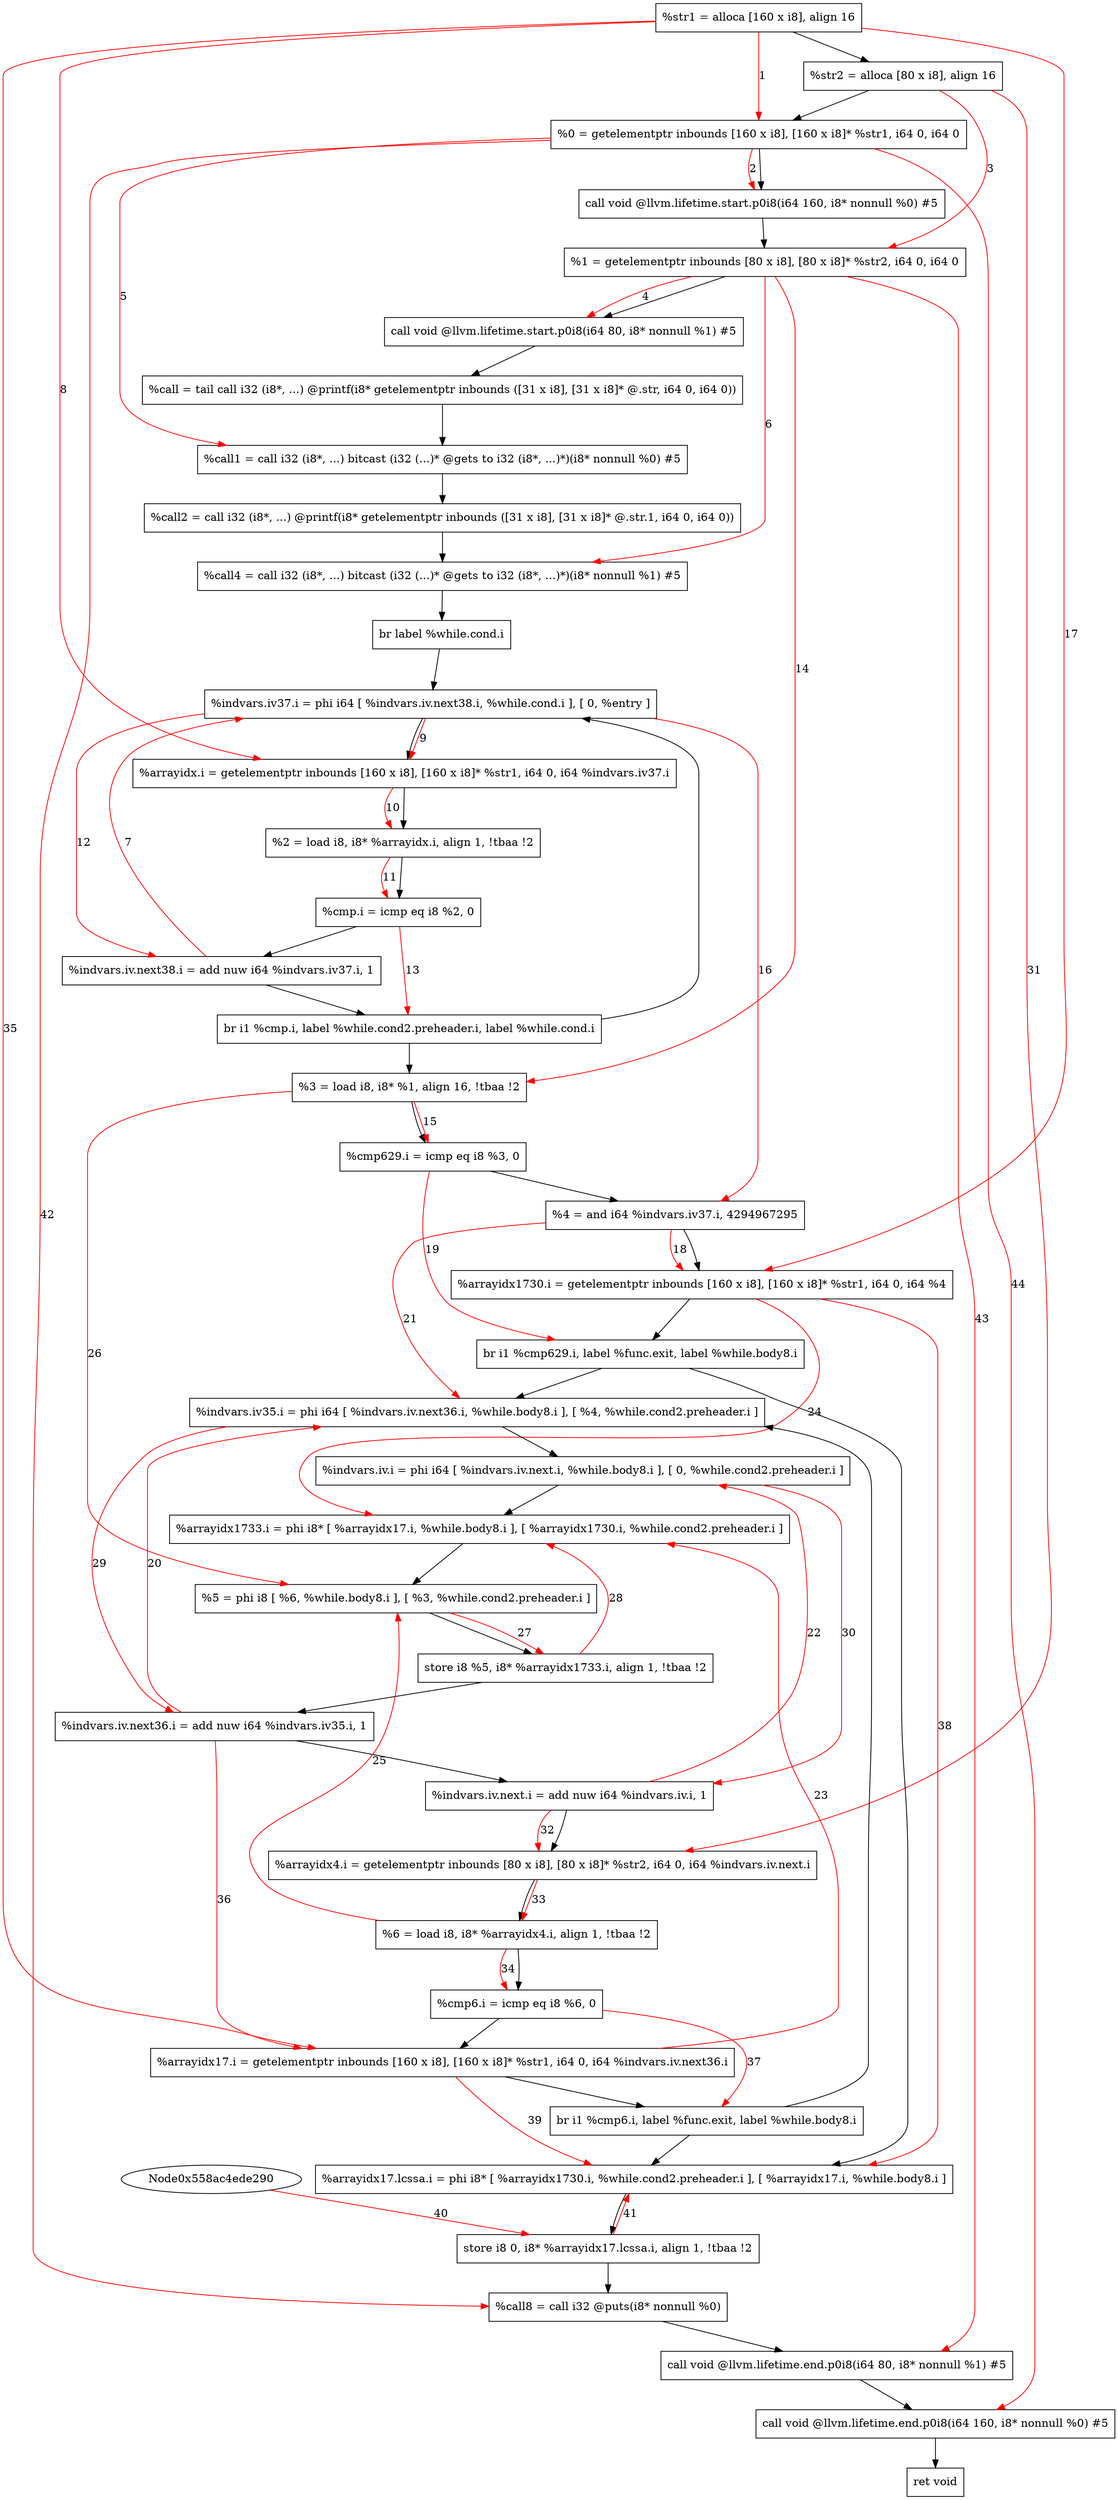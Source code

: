 digraph "CDFG for'main' function" {
	Node0x558ac4edef88[shape=record, label="  %str1 = alloca [160 x i8], align 16"]
	Node0x558ac4edfe58[shape=record, label="  %str2 = alloca [80 x i8], align 16"]
	Node0x558ac4edff08[shape=record, label="  %0 = getelementptr inbounds [160 x i8], [160 x i8]* %str1, i64 0, i64 0"]
	Node0x558ac4ee0158[shape=record, label="  call void @llvm.lifetime.start.p0i8(i64 160, i8* nonnull %0) #5"]
	Node0x558ac4ee0248[shape=record, label="  %1 = getelementptr inbounds [80 x i8], [80 x i8]* %str2, i64 0, i64 0"]
	Node0x558ac4ee0338[shape=record, label="  call void @llvm.lifetime.start.p0i8(i64 80, i8* nonnull %1) #5"]
	Node0x558ac4ee0790[shape=record, label="  %call = tail call i32 (i8*, ...) @printf(i8* getelementptr inbounds ([31 x i8], [31 x i8]* @.str, i64 0, i64 0))"]
	Node0x558ac4ee0a10[shape=record, label="  %call1 = call i32 (i8*, ...) bitcast (i32 (...)* @gets to i32 (i8*, ...)*)(i8* nonnull %0) #5"]
	Node0x558ac4ee0ba0[shape=record, label="  %call2 = call i32 (i8*, ...) @printf(i8* getelementptr inbounds ([31 x i8], [31 x i8]* @.str.1, i64 0, i64 0))"]
	Node0x558ac4ee0c90[shape=record, label="  %call4 = call i32 (i8*, ...) bitcast (i32 (...)* @gets to i32 (i8*, ...)*)(i8* nonnull %1) #5"]
	Node0x558ac4ee0e48[shape=record, label="  br label %while.cond.i"]
	Node0x558ac4ee0f48[shape=record, label="  %indvars.iv37.i = phi i64 [ %indvars.iv.next38.i, %while.cond.i ], [ 0, %entry ]"]
	Node0x558ac4ee1028[shape=record, label="  %arrayidx.i = getelementptr inbounds [160 x i8], [160 x i8]* %str1, i64 0, i64 %indvars.iv37.i"]
	Node0x558ac4ee10c8[shape=record, label="  %2 = load i8, i8* %arrayidx.i, align 1, !tbaa !2"]
	Node0x558ac4ee1170[shape=record, label="  %cmp.i = icmp eq i8 %2, 0"]
	Node0x558ac4ee1210[shape=record, label="  %indvars.iv.next38.i = add nuw i64 %indvars.iv37.i, 1"]
	Node0x558ac4ee14b8[shape=record, label="  br i1 %cmp.i, label %while.cond2.preheader.i, label %while.cond.i"]
	Node0x558ac4ee0de8[shape=record, label="  %3 = load i8, i8* %1, align 16, !tbaa !2"]
	Node0x558ac4ee1530[shape=record, label="  %cmp629.i = icmp eq i8 %3, 0"]
	Node0x558ac4ee15a0[shape=record, label="  %4 = and i64 %indvars.iv37.i, 4294967295"]
	Node0x558ac4ee1678[shape=record, label="  %arrayidx1730.i = getelementptr inbounds [160 x i8], [160 x i8]* %str1, i64 0, i64 %4"]
	Node0x558ac4ee18d8[shape=record, label="  br i1 %cmp629.i, label %func.exit, label %while.body8.i"]
	Node0x558ac4ee21c8[shape=record, label="  %indvars.iv35.i = phi i64 [ %indvars.iv.next36.i, %while.body8.i ], [ %4, %while.cond2.preheader.i ]"]
	Node0x558ac4ee2378[shape=record, label="  %indvars.iv.i = phi i64 [ %indvars.iv.next.i, %while.body8.i ], [ 0, %while.cond2.preheader.i ]"]
	Node0x558ac4ee2508[shape=record, label="  %arrayidx1733.i = phi i8* [ %arrayidx17.i, %while.body8.i ], [ %arrayidx1730.i, %while.cond2.preheader.i ]"]
	Node0x558ac4ee2648[shape=record, label="  %5 = phi i8 [ %6, %while.body8.i ], [ %3, %while.cond2.preheader.i ]"]
	Node0x558ac4ee2710[shape=record, label="  store i8 %5, i8* %arrayidx1733.i, align 1, !tbaa !2"]
	Node0x558ac4ee2790[shape=record, label="  %indvars.iv.next36.i = add nuw i64 %indvars.iv35.i, 1"]
	Node0x558ac4ee2800[shape=record, label="  %indvars.iv.next.i = add nuw i64 %indvars.iv.i, 1"]
	Node0x558ac4ee2888[shape=record, label="  %arrayidx4.i = getelementptr inbounds [80 x i8], [80 x i8]* %str2, i64 0, i64 %indvars.iv.next.i"]
	Node0x558ac4ee22d8[shape=record, label="  %6 = load i8, i8* %arrayidx4.i, align 1, !tbaa !2"]
	Node0x558ac4ee2910[shape=record, label="  %cmp6.i = icmp eq i8 %6, 0"]
	Node0x558ac4ee2998[shape=record, label="  %arrayidx17.i = getelementptr inbounds [160 x i8], [160 x i8]* %str1, i64 0, i64 %indvars.iv.next36.i"]
	Node0x558ac4ee2d58[shape=record, label="  br i1 %cmp6.i, label %func.exit, label %while.body8.i"]
	Node0x558ac4ee2da8[shape=record, label="  %arrayidx17.lcssa.i = phi i8* [ %arrayidx1730.i, %while.cond2.preheader.i ], [ %arrayidx17.i, %while.body8.i ]"]
	Node0x558ac4ee2e70[shape=record, label="  store i8 0, i8* %arrayidx17.lcssa.i, align 1, !tbaa !2"]
	Node0x558ac4ee2f80[shape=record, label="  %call8 = call i32 @puts(i8* nonnull %0)"]
	Node0x558ac4ee30e8[shape=record, label="  call void @llvm.lifetime.end.p0i8(i64 80, i8* nonnull %1) #5"]
	Node0x558ac4ee31f8[shape=record, label="  call void @llvm.lifetime.end.p0i8(i64 160, i8* nonnull %0) #5"]
	Node0x558ac4ee25a0[shape=record, label="  ret void"]
	Node0x558ac4edef88 -> Node0x558ac4edfe58
	Node0x558ac4edfe58 -> Node0x558ac4edff08
	Node0x558ac4edff08 -> Node0x558ac4ee0158
	Node0x558ac4ee0158 -> Node0x558ac4ee0248
	Node0x558ac4ee0248 -> Node0x558ac4ee0338
	Node0x558ac4ee0338 -> Node0x558ac4ee0790
	Node0x558ac4ee0790 -> Node0x558ac4ee0a10
	Node0x558ac4ee0a10 -> Node0x558ac4ee0ba0
	Node0x558ac4ee0ba0 -> Node0x558ac4ee0c90
	Node0x558ac4ee0c90 -> Node0x558ac4ee0e48
	Node0x558ac4ee0e48 -> Node0x558ac4ee0f48
	Node0x558ac4ee0f48 -> Node0x558ac4ee1028
	Node0x558ac4ee1028 -> Node0x558ac4ee10c8
	Node0x558ac4ee10c8 -> Node0x558ac4ee1170
	Node0x558ac4ee1170 -> Node0x558ac4ee1210
	Node0x558ac4ee1210 -> Node0x558ac4ee14b8
	Node0x558ac4ee14b8 -> Node0x558ac4ee0de8
	Node0x558ac4ee14b8 -> Node0x558ac4ee0f48
	Node0x558ac4ee0de8 -> Node0x558ac4ee1530
	Node0x558ac4ee1530 -> Node0x558ac4ee15a0
	Node0x558ac4ee15a0 -> Node0x558ac4ee1678
	Node0x558ac4ee1678 -> Node0x558ac4ee18d8
	Node0x558ac4ee18d8 -> Node0x558ac4ee2da8
	Node0x558ac4ee18d8 -> Node0x558ac4ee21c8
	Node0x558ac4ee21c8 -> Node0x558ac4ee2378
	Node0x558ac4ee2378 -> Node0x558ac4ee2508
	Node0x558ac4ee2508 -> Node0x558ac4ee2648
	Node0x558ac4ee2648 -> Node0x558ac4ee2710
	Node0x558ac4ee2710 -> Node0x558ac4ee2790
	Node0x558ac4ee2790 -> Node0x558ac4ee2800
	Node0x558ac4ee2800 -> Node0x558ac4ee2888
	Node0x558ac4ee2888 -> Node0x558ac4ee22d8
	Node0x558ac4ee22d8 -> Node0x558ac4ee2910
	Node0x558ac4ee2910 -> Node0x558ac4ee2998
	Node0x558ac4ee2998 -> Node0x558ac4ee2d58
	Node0x558ac4ee2d58 -> Node0x558ac4ee2da8
	Node0x558ac4ee2d58 -> Node0x558ac4ee21c8
	Node0x558ac4ee2da8 -> Node0x558ac4ee2e70
	Node0x558ac4ee2e70 -> Node0x558ac4ee2f80
	Node0x558ac4ee2f80 -> Node0x558ac4ee30e8
	Node0x558ac4ee30e8 -> Node0x558ac4ee31f8
	Node0x558ac4ee31f8 -> Node0x558ac4ee25a0
edge [color=red]
	Node0x558ac4edef88 -> Node0x558ac4edff08[label="1"]
	Node0x558ac4edff08 -> Node0x558ac4ee0158[label="2"]
	Node0x558ac4edfe58 -> Node0x558ac4ee0248[label="3"]
	Node0x558ac4ee0248 -> Node0x558ac4ee0338[label="4"]
	Node0x558ac4edff08 -> Node0x558ac4ee0a10[label="5"]
	Node0x558ac4ee0248 -> Node0x558ac4ee0c90[label="6"]
	Node0x558ac4ee1210 -> Node0x558ac4ee0f48[label="7"]
	Node0x558ac4edef88 -> Node0x558ac4ee1028[label="8"]
	Node0x558ac4ee0f48 -> Node0x558ac4ee1028[label="9"]
	Node0x558ac4ee1028 -> Node0x558ac4ee10c8[label="10"]
	Node0x558ac4ee10c8 -> Node0x558ac4ee1170[label="11"]
	Node0x558ac4ee0f48 -> Node0x558ac4ee1210[label="12"]
	Node0x558ac4ee1170 -> Node0x558ac4ee14b8[label="13"]
	Node0x558ac4ee0248 -> Node0x558ac4ee0de8[label="14"]
	Node0x558ac4ee0de8 -> Node0x558ac4ee1530[label="15"]
	Node0x558ac4ee0f48 -> Node0x558ac4ee15a0[label="16"]
	Node0x558ac4edef88 -> Node0x558ac4ee1678[label="17"]
	Node0x558ac4ee15a0 -> Node0x558ac4ee1678[label="18"]
	Node0x558ac4ee1530 -> Node0x558ac4ee18d8[label="19"]
	Node0x558ac4ee2790 -> Node0x558ac4ee21c8[label="20"]
	Node0x558ac4ee15a0 -> Node0x558ac4ee21c8[label="21"]
	Node0x558ac4ee2800 -> Node0x558ac4ee2378[label="22"]
	Node0x558ac4ee2998 -> Node0x558ac4ee2508[label="23"]
	Node0x558ac4ee1678 -> Node0x558ac4ee2508[label="24"]
	Node0x558ac4ee22d8 -> Node0x558ac4ee2648[label="25"]
	Node0x558ac4ee0de8 -> Node0x558ac4ee2648[label="26"]
	Node0x558ac4ee2648 -> Node0x558ac4ee2710[label="27"]
	Node0x558ac4ee2710 -> Node0x558ac4ee2508[label="28"]
	Node0x558ac4ee21c8 -> Node0x558ac4ee2790[label="29"]
	Node0x558ac4ee2378 -> Node0x558ac4ee2800[label="30"]
	Node0x558ac4edfe58 -> Node0x558ac4ee2888[label="31"]
	Node0x558ac4ee2800 -> Node0x558ac4ee2888[label="32"]
	Node0x558ac4ee2888 -> Node0x558ac4ee22d8[label="33"]
	Node0x558ac4ee22d8 -> Node0x558ac4ee2910[label="34"]
	Node0x558ac4edef88 -> Node0x558ac4ee2998[label="35"]
	Node0x558ac4ee2790 -> Node0x558ac4ee2998[label="36"]
	Node0x558ac4ee2910 -> Node0x558ac4ee2d58[label="37"]
	Node0x558ac4ee1678 -> Node0x558ac4ee2da8[label="38"]
	Node0x558ac4ee2998 -> Node0x558ac4ee2da8[label="39"]
	Node0x558ac4ede290 -> Node0x558ac4ee2e70[label="40"]
	Node0x558ac4ee2e70 -> Node0x558ac4ee2da8[label="41"]
	Node0x558ac4edff08 -> Node0x558ac4ee2f80[label="42"]
	Node0x558ac4ee0248 -> Node0x558ac4ee30e8[label="43"]
	Node0x558ac4edff08 -> Node0x558ac4ee31f8[label="44"]
}
